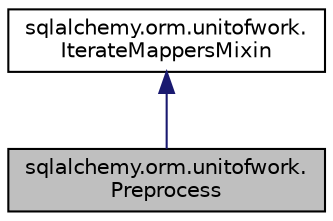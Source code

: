 digraph "sqlalchemy.orm.unitofwork.Preprocess"
{
 // LATEX_PDF_SIZE
  edge [fontname="Helvetica",fontsize="10",labelfontname="Helvetica",labelfontsize="10"];
  node [fontname="Helvetica",fontsize="10",shape=record];
  Node1 [label="sqlalchemy.orm.unitofwork.\lPreprocess",height=0.2,width=0.4,color="black", fillcolor="grey75", style="filled", fontcolor="black",tooltip=" "];
  Node2 -> Node1 [dir="back",color="midnightblue",fontsize="10",style="solid",fontname="Helvetica"];
  Node2 [label="sqlalchemy.orm.unitofwork.\lIterateMappersMixin",height=0.2,width=0.4,color="black", fillcolor="white", style="filled",URL="$classsqlalchemy_1_1orm_1_1unitofwork_1_1IterateMappersMixin.html",tooltip=" "];
}
